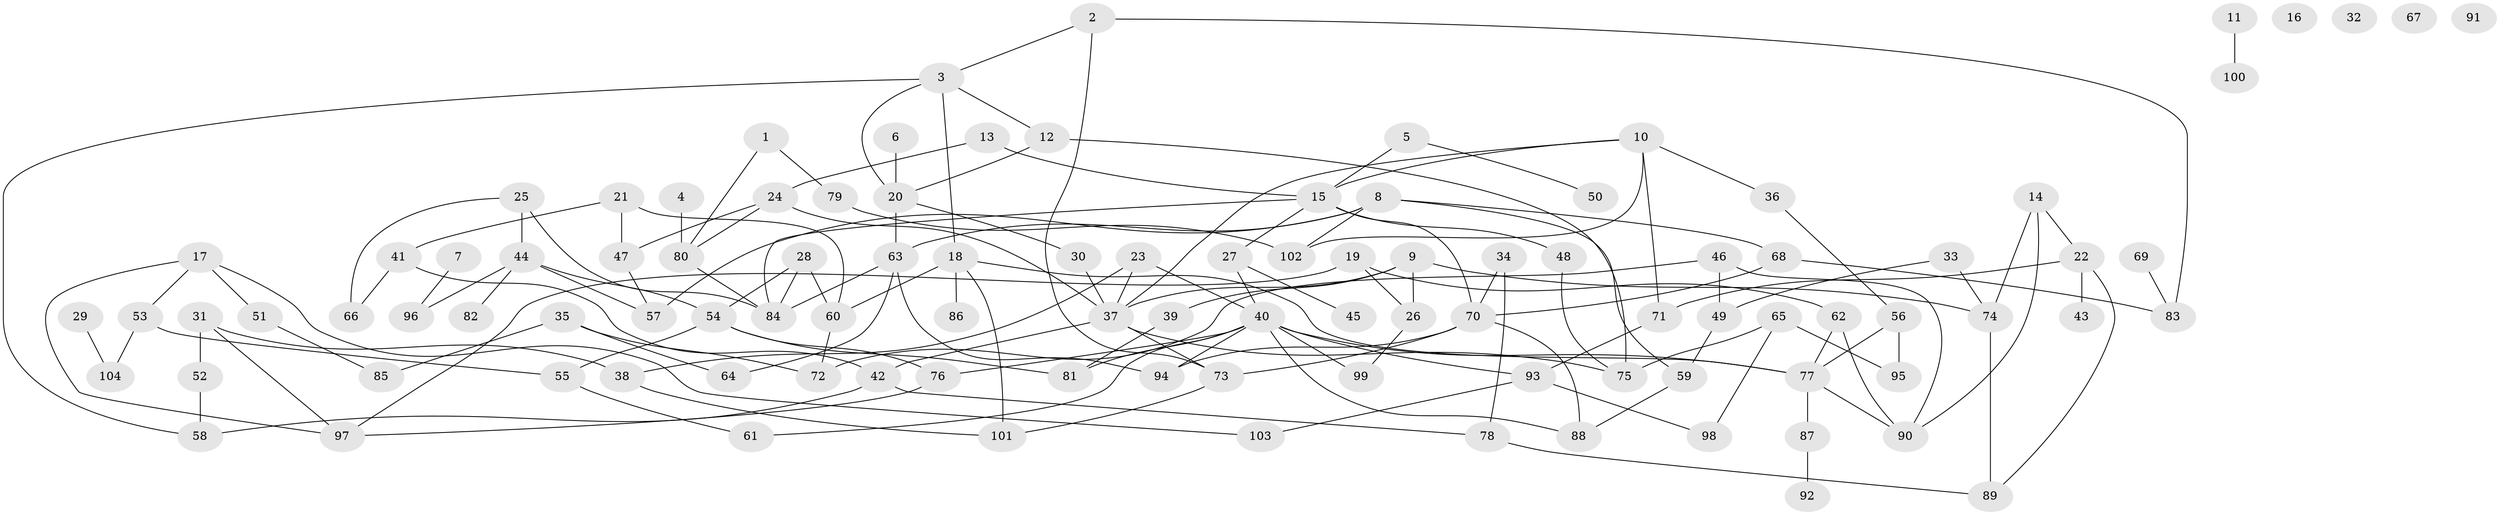 // Generated by graph-tools (version 1.1) at 2025/40/03/09/25 04:40:01]
// undirected, 104 vertices, 152 edges
graph export_dot {
graph [start="1"]
  node [color=gray90,style=filled];
  1;
  2;
  3;
  4;
  5;
  6;
  7;
  8;
  9;
  10;
  11;
  12;
  13;
  14;
  15;
  16;
  17;
  18;
  19;
  20;
  21;
  22;
  23;
  24;
  25;
  26;
  27;
  28;
  29;
  30;
  31;
  32;
  33;
  34;
  35;
  36;
  37;
  38;
  39;
  40;
  41;
  42;
  43;
  44;
  45;
  46;
  47;
  48;
  49;
  50;
  51;
  52;
  53;
  54;
  55;
  56;
  57;
  58;
  59;
  60;
  61;
  62;
  63;
  64;
  65;
  66;
  67;
  68;
  69;
  70;
  71;
  72;
  73;
  74;
  75;
  76;
  77;
  78;
  79;
  80;
  81;
  82;
  83;
  84;
  85;
  86;
  87;
  88;
  89;
  90;
  91;
  92;
  93;
  94;
  95;
  96;
  97;
  98;
  99;
  100;
  101;
  102;
  103;
  104;
  1 -- 79;
  1 -- 80;
  2 -- 3;
  2 -- 73;
  2 -- 83;
  3 -- 12;
  3 -- 18;
  3 -- 20;
  3 -- 58;
  4 -- 80;
  5 -- 15;
  5 -- 50;
  6 -- 20;
  7 -- 96;
  8 -- 57;
  8 -- 59;
  8 -- 63;
  8 -- 68;
  8 -- 102;
  9 -- 26;
  9 -- 37;
  9 -- 39;
  9 -- 74;
  10 -- 15;
  10 -- 36;
  10 -- 37;
  10 -- 71;
  10 -- 102;
  11 -- 100;
  12 -- 20;
  12 -- 75;
  13 -- 15;
  13 -- 24;
  14 -- 22;
  14 -- 74;
  14 -- 90;
  15 -- 27;
  15 -- 48;
  15 -- 70;
  15 -- 84;
  17 -- 51;
  17 -- 53;
  17 -- 97;
  17 -- 103;
  18 -- 60;
  18 -- 77;
  18 -- 86;
  18 -- 101;
  19 -- 26;
  19 -- 62;
  19 -- 97;
  20 -- 30;
  20 -- 63;
  21 -- 41;
  21 -- 47;
  21 -- 60;
  22 -- 43;
  22 -- 71;
  22 -- 89;
  23 -- 37;
  23 -- 38;
  23 -- 40;
  24 -- 37;
  24 -- 47;
  24 -- 80;
  25 -- 44;
  25 -- 66;
  25 -- 84;
  26 -- 99;
  27 -- 40;
  27 -- 45;
  28 -- 54;
  28 -- 60;
  28 -- 84;
  29 -- 104;
  30 -- 37;
  31 -- 38;
  31 -- 52;
  31 -- 97;
  33 -- 49;
  33 -- 74;
  34 -- 70;
  34 -- 78;
  35 -- 64;
  35 -- 72;
  35 -- 85;
  36 -- 56;
  37 -- 42;
  37 -- 73;
  37 -- 75;
  38 -- 101;
  39 -- 81;
  40 -- 61;
  40 -- 76;
  40 -- 77;
  40 -- 81;
  40 -- 88;
  40 -- 93;
  40 -- 94;
  40 -- 99;
  41 -- 42;
  41 -- 66;
  42 -- 58;
  42 -- 78;
  44 -- 54;
  44 -- 57;
  44 -- 82;
  44 -- 96;
  46 -- 49;
  46 -- 72;
  46 -- 90;
  47 -- 57;
  48 -- 75;
  49 -- 59;
  51 -- 85;
  52 -- 58;
  53 -- 55;
  53 -- 104;
  54 -- 55;
  54 -- 76;
  54 -- 81;
  55 -- 61;
  56 -- 77;
  56 -- 95;
  59 -- 88;
  60 -- 72;
  62 -- 77;
  62 -- 90;
  63 -- 64;
  63 -- 84;
  63 -- 94;
  65 -- 75;
  65 -- 95;
  65 -- 98;
  68 -- 70;
  68 -- 83;
  69 -- 83;
  70 -- 73;
  70 -- 88;
  70 -- 94;
  71 -- 93;
  73 -- 101;
  74 -- 89;
  76 -- 97;
  77 -- 87;
  77 -- 90;
  78 -- 89;
  79 -- 102;
  80 -- 84;
  87 -- 92;
  93 -- 98;
  93 -- 103;
}
